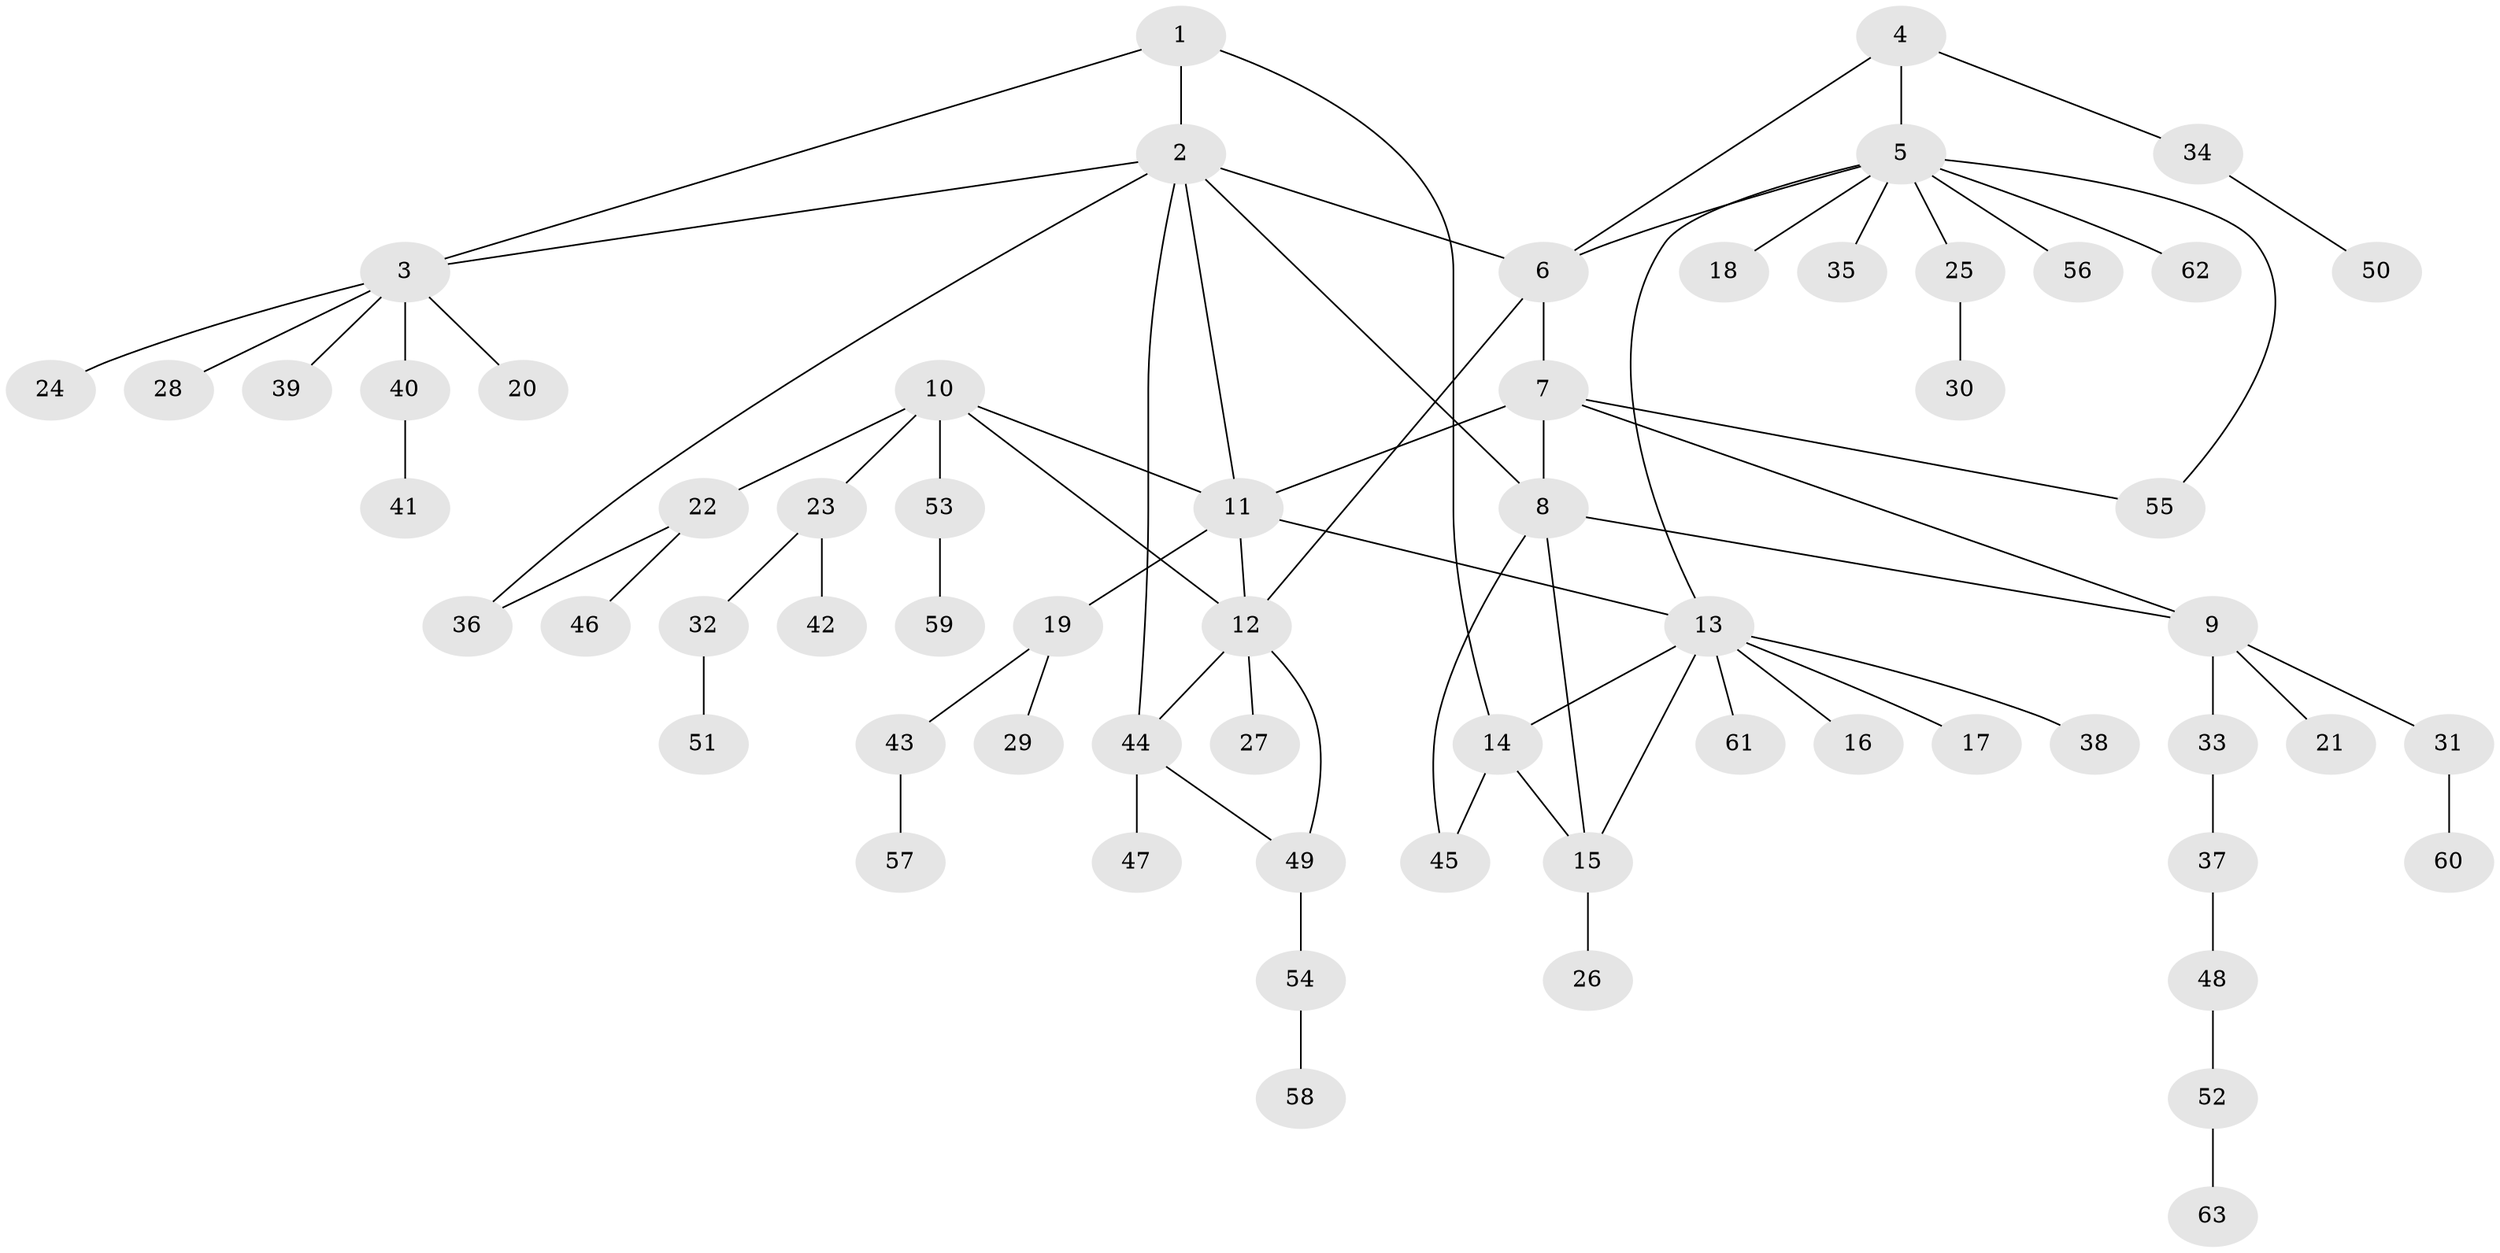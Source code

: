 // coarse degree distribution, {3: 0.125, 7: 0.0625, 6: 0.0625, 4: 0.09375, 5: 0.0625, 2: 0.15625, 1: 0.4375}
// Generated by graph-tools (version 1.1) at 2025/52/03/04/25 22:52:07]
// undirected, 63 vertices, 78 edges
graph export_dot {
  node [color=gray90,style=filled];
  1;
  2;
  3;
  4;
  5;
  6;
  7;
  8;
  9;
  10;
  11;
  12;
  13;
  14;
  15;
  16;
  17;
  18;
  19;
  20;
  21;
  22;
  23;
  24;
  25;
  26;
  27;
  28;
  29;
  30;
  31;
  32;
  33;
  34;
  35;
  36;
  37;
  38;
  39;
  40;
  41;
  42;
  43;
  44;
  45;
  46;
  47;
  48;
  49;
  50;
  51;
  52;
  53;
  54;
  55;
  56;
  57;
  58;
  59;
  60;
  61;
  62;
  63;
  1 -- 2;
  1 -- 3;
  1 -- 14;
  2 -- 3;
  2 -- 6;
  2 -- 8;
  2 -- 11;
  2 -- 36;
  2 -- 44;
  3 -- 20;
  3 -- 24;
  3 -- 28;
  3 -- 39;
  3 -- 40;
  4 -- 5;
  4 -- 6;
  4 -- 34;
  5 -- 6;
  5 -- 13;
  5 -- 18;
  5 -- 25;
  5 -- 35;
  5 -- 55;
  5 -- 56;
  5 -- 62;
  6 -- 7;
  6 -- 12;
  7 -- 8;
  7 -- 9;
  7 -- 11;
  7 -- 55;
  8 -- 9;
  8 -- 15;
  8 -- 45;
  9 -- 21;
  9 -- 31;
  9 -- 33;
  10 -- 11;
  10 -- 12;
  10 -- 22;
  10 -- 23;
  10 -- 53;
  11 -- 12;
  11 -- 13;
  11 -- 19;
  12 -- 27;
  12 -- 44;
  12 -- 49;
  13 -- 14;
  13 -- 15;
  13 -- 16;
  13 -- 17;
  13 -- 38;
  13 -- 61;
  14 -- 15;
  14 -- 45;
  15 -- 26;
  19 -- 29;
  19 -- 43;
  22 -- 36;
  22 -- 46;
  23 -- 32;
  23 -- 42;
  25 -- 30;
  31 -- 60;
  32 -- 51;
  33 -- 37;
  34 -- 50;
  37 -- 48;
  40 -- 41;
  43 -- 57;
  44 -- 47;
  44 -- 49;
  48 -- 52;
  49 -- 54;
  52 -- 63;
  53 -- 59;
  54 -- 58;
}
